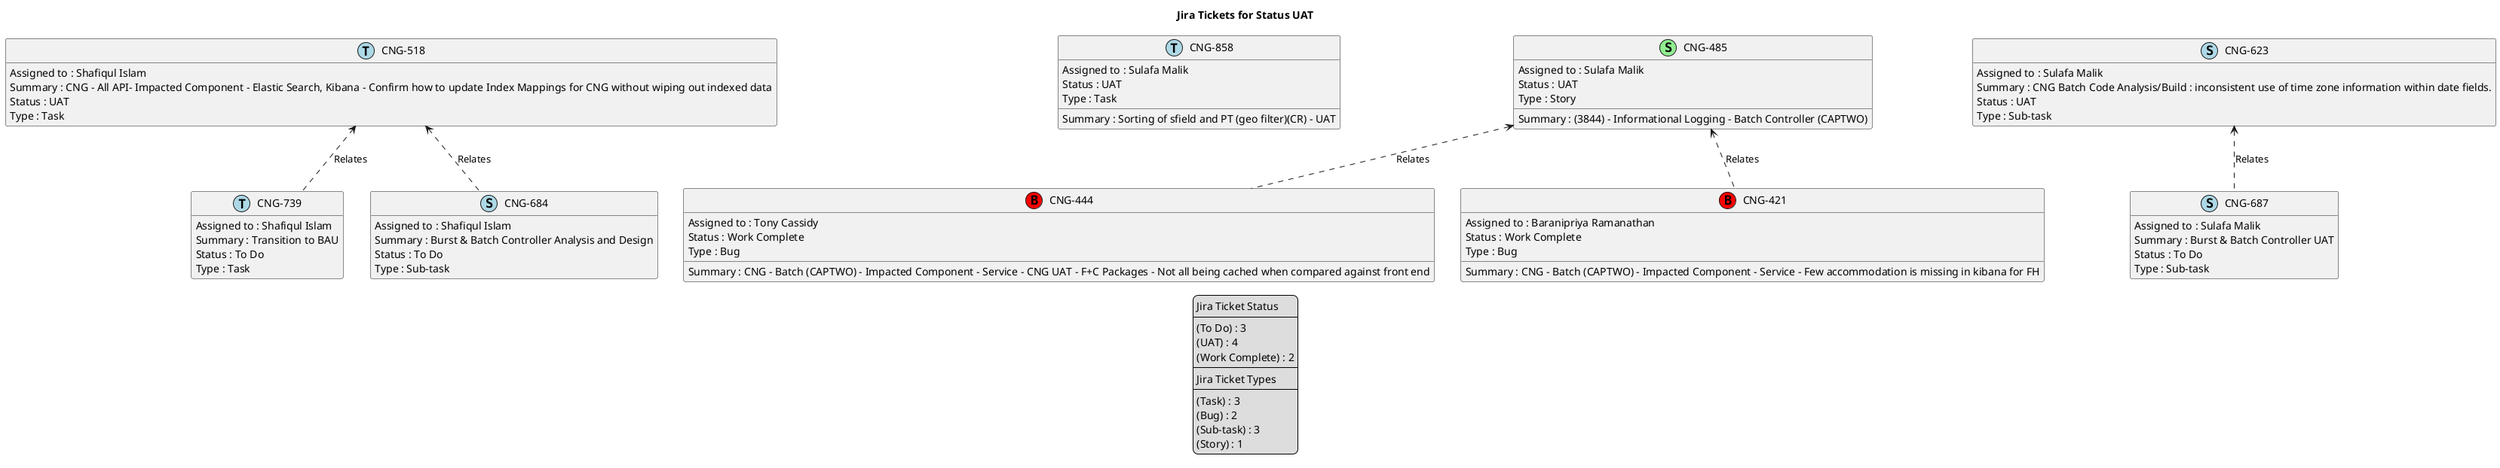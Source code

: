 @startuml
'https://plantuml.com/class-diagram

' GENERATE CLASS DIAGRAM ===========
' Generated at    : Fri May 03 10:09:59 CEST 2024

title Jira Tickets for Status UAT
hide empty members

legend
Jira Ticket Status
----
(To Do) : 3
(UAT) : 4
(Work Complete) : 2
----
Jira Ticket Types
----
(Task) : 3
(Bug) : 2
(Sub-task) : 3
(Story) : 1
end legend


' Tickets =======
class "CNG-518" << (T,lightblue) >> {
  Assigned to : Shafiqul Islam
  Summary : CNG - All API- Impacted Component - Elastic Search, Kibana - Confirm how to update Index Mappings for CNG without wiping out indexed data
  Status : UAT
  Type : Task
}

class "CNG-858" << (T,lightblue) >> {
  Assigned to : Sulafa Malik
  Summary : Sorting of sfield and PT (geo filter)(CR) - UAT
  Status : UAT
  Type : Task
}

class "CNG-739" << (T,lightblue) >> {
  Assigned to : Shafiqul Islam
  Summary : Transition to BAU
  Status : To Do
  Type : Task
}

class "CNG-684" << (S,lightblue) >> {
  Assigned to : Shafiqul Islam
  Summary : Burst & Batch Controller Analysis and Design
  Status : To Do
  Type : Sub-task
}

class "CNG-485" << (S,lightgreen) >> {
  Assigned to : Sulafa Malik
  Summary : (3844) - Informational Logging - Batch Controller (CAPTWO)
  Status : UAT
  Type : Story
}

class "CNG-444" << (B,red) >> {
  Assigned to : Tony Cassidy
  Summary : CNG - Batch (CAPTWO) - Impacted Component - Service - CNG UAT - F+C Packages - Not all being cached when compared against front end
  Status : Work Complete
  Type : Bug
}

class "CNG-421" << (B,red) >> {
  Assigned to : Baranipriya Ramanathan
  Summary : CNG - Batch (CAPTWO) - Impacted Component - Service - Few accommodation is missing in kibana for FH
  Status : Work Complete
  Type : Bug
}

class "CNG-687" << (S,lightblue) >> {
  Assigned to : Sulafa Malik
  Summary : Burst & Batch Controller UAT
  Status : To Do
  Type : Sub-task
}

class "CNG-623" << (S,lightblue) >> {
  Assigned to : Sulafa Malik
  Summary : CNG Batch Code Analysis/Build : inconsistent use of time zone information within date fields. 
  Status : UAT
  Type : Sub-task
}



' Links =======
"CNG-518" <.. "CNG-684" : Relates
"CNG-518" <.. "CNG-739" : Relates
"CNG-623" <.. "CNG-687" : Relates
"CNG-485" <.. "CNG-421" : Relates
"CNG-485" <.. "CNG-444" : Relates


@enduml
